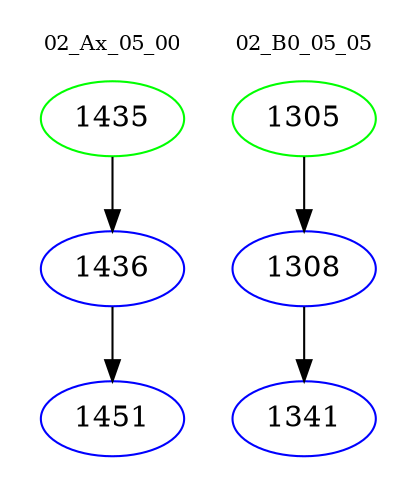 digraph{
subgraph cluster_0 {
color = white
label = "02_Ax_05_00";
fontsize=10;
T0_1435 [label="1435", color="green"]
T0_1435 -> T0_1436 [color="black"]
T0_1436 [label="1436", color="blue"]
T0_1436 -> T0_1451 [color="black"]
T0_1451 [label="1451", color="blue"]
}
subgraph cluster_1 {
color = white
label = "02_B0_05_05";
fontsize=10;
T1_1305 [label="1305", color="green"]
T1_1305 -> T1_1308 [color="black"]
T1_1308 [label="1308", color="blue"]
T1_1308 -> T1_1341 [color="black"]
T1_1341 [label="1341", color="blue"]
}
}
